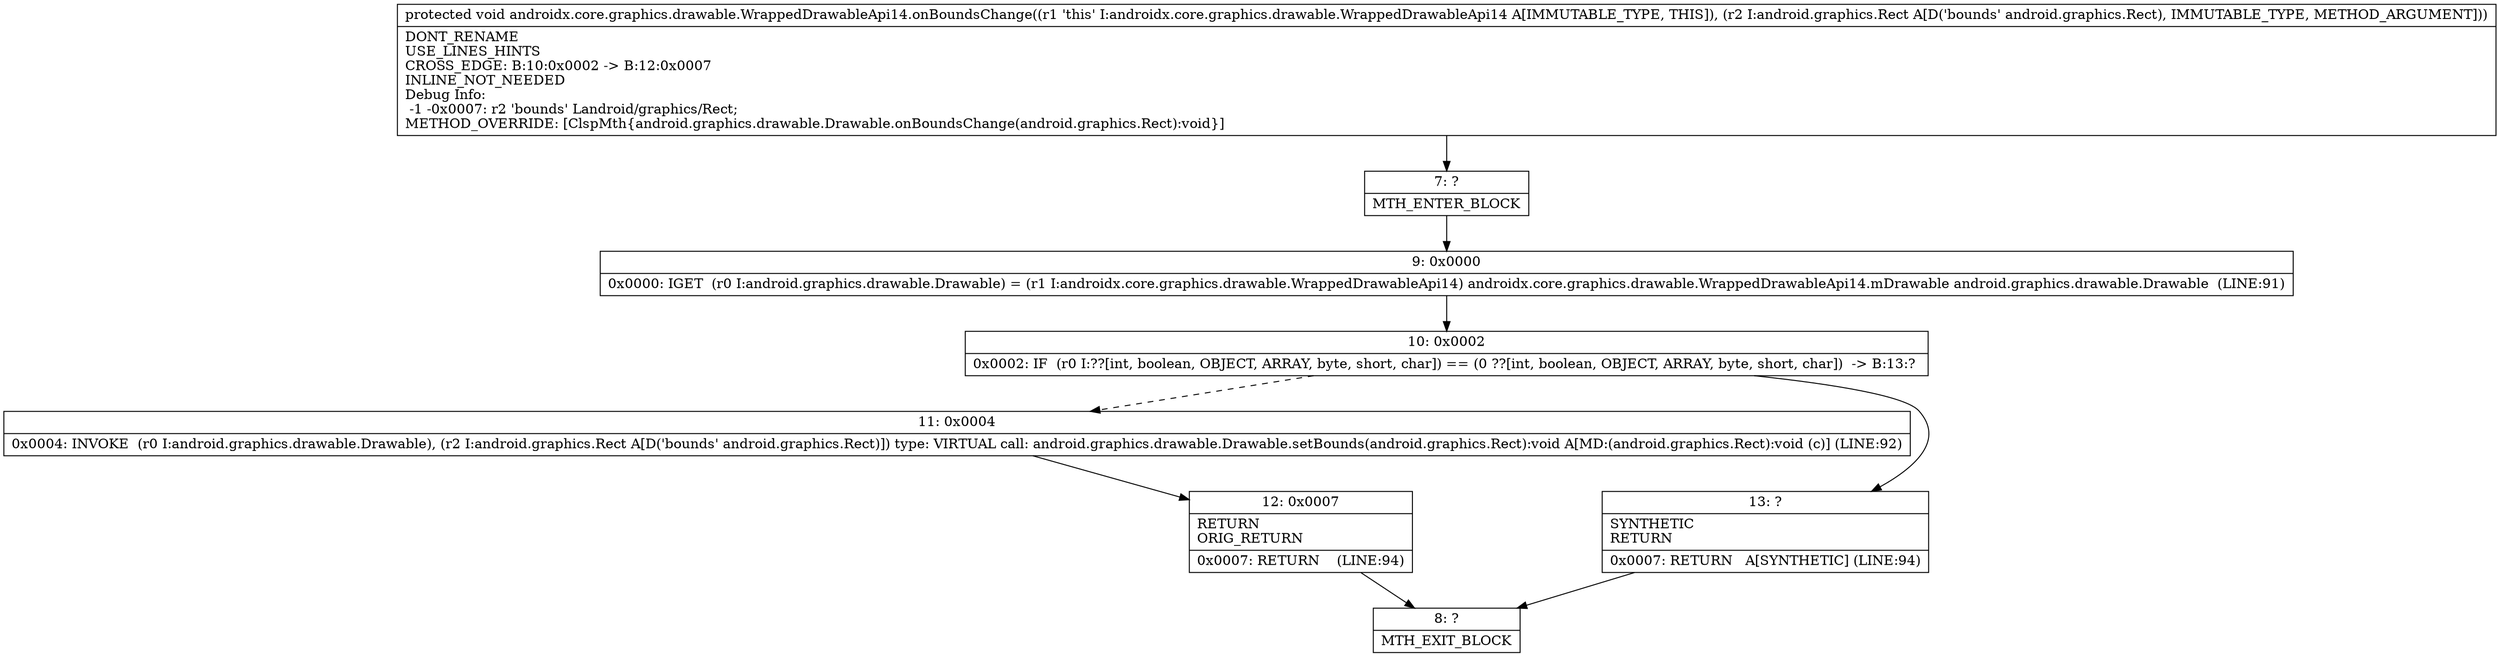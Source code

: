 digraph "CFG forandroidx.core.graphics.drawable.WrappedDrawableApi14.onBoundsChange(Landroid\/graphics\/Rect;)V" {
Node_7 [shape=record,label="{7\:\ ?|MTH_ENTER_BLOCK\l}"];
Node_9 [shape=record,label="{9\:\ 0x0000|0x0000: IGET  (r0 I:android.graphics.drawable.Drawable) = (r1 I:androidx.core.graphics.drawable.WrappedDrawableApi14) androidx.core.graphics.drawable.WrappedDrawableApi14.mDrawable android.graphics.drawable.Drawable  (LINE:91)\l}"];
Node_10 [shape=record,label="{10\:\ 0x0002|0x0002: IF  (r0 I:??[int, boolean, OBJECT, ARRAY, byte, short, char]) == (0 ??[int, boolean, OBJECT, ARRAY, byte, short, char])  \-\> B:13:? \l}"];
Node_11 [shape=record,label="{11\:\ 0x0004|0x0004: INVOKE  (r0 I:android.graphics.drawable.Drawable), (r2 I:android.graphics.Rect A[D('bounds' android.graphics.Rect)]) type: VIRTUAL call: android.graphics.drawable.Drawable.setBounds(android.graphics.Rect):void A[MD:(android.graphics.Rect):void (c)] (LINE:92)\l}"];
Node_12 [shape=record,label="{12\:\ 0x0007|RETURN\lORIG_RETURN\l|0x0007: RETURN    (LINE:94)\l}"];
Node_8 [shape=record,label="{8\:\ ?|MTH_EXIT_BLOCK\l}"];
Node_13 [shape=record,label="{13\:\ ?|SYNTHETIC\lRETURN\l|0x0007: RETURN   A[SYNTHETIC] (LINE:94)\l}"];
MethodNode[shape=record,label="{protected void androidx.core.graphics.drawable.WrappedDrawableApi14.onBoundsChange((r1 'this' I:androidx.core.graphics.drawable.WrappedDrawableApi14 A[IMMUTABLE_TYPE, THIS]), (r2 I:android.graphics.Rect A[D('bounds' android.graphics.Rect), IMMUTABLE_TYPE, METHOD_ARGUMENT]))  | DONT_RENAME\lUSE_LINES_HINTS\lCROSS_EDGE: B:10:0x0002 \-\> B:12:0x0007\lINLINE_NOT_NEEDED\lDebug Info:\l  \-1 \-0x0007: r2 'bounds' Landroid\/graphics\/Rect;\lMETHOD_OVERRIDE: [ClspMth\{android.graphics.drawable.Drawable.onBoundsChange(android.graphics.Rect):void\}]\l}"];
MethodNode -> Node_7;Node_7 -> Node_9;
Node_9 -> Node_10;
Node_10 -> Node_11[style=dashed];
Node_10 -> Node_13;
Node_11 -> Node_12;
Node_12 -> Node_8;
Node_13 -> Node_8;
}

